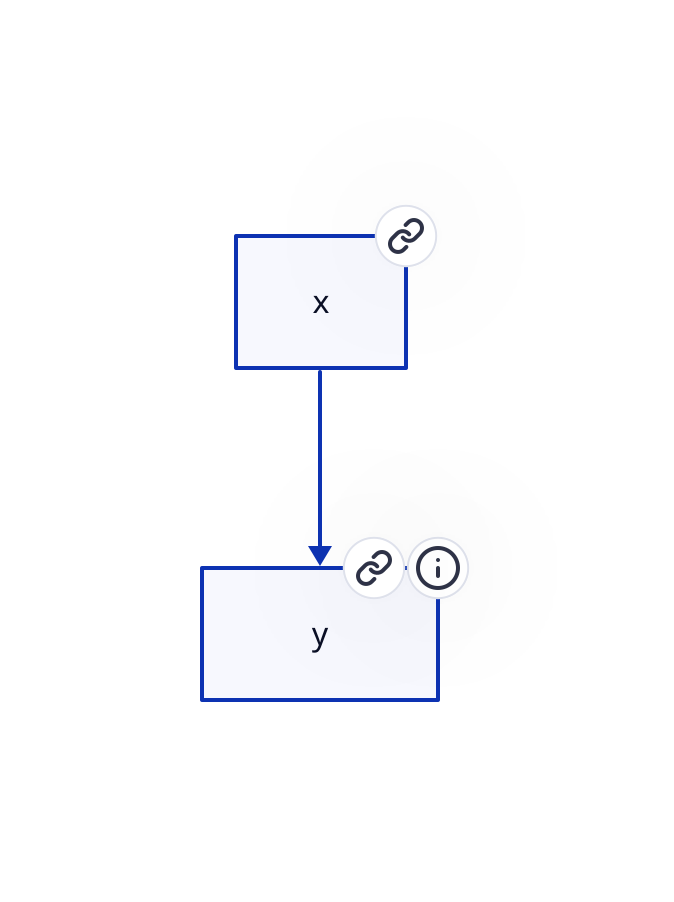 x: { link: https://d2lang.com }
			y: { link: https://terrastruct.com; tooltip: Gee, I feel kind of LIGHT in the head now,\nknowing I can't make my satellite dish PAYMENTS! }
x -> y
